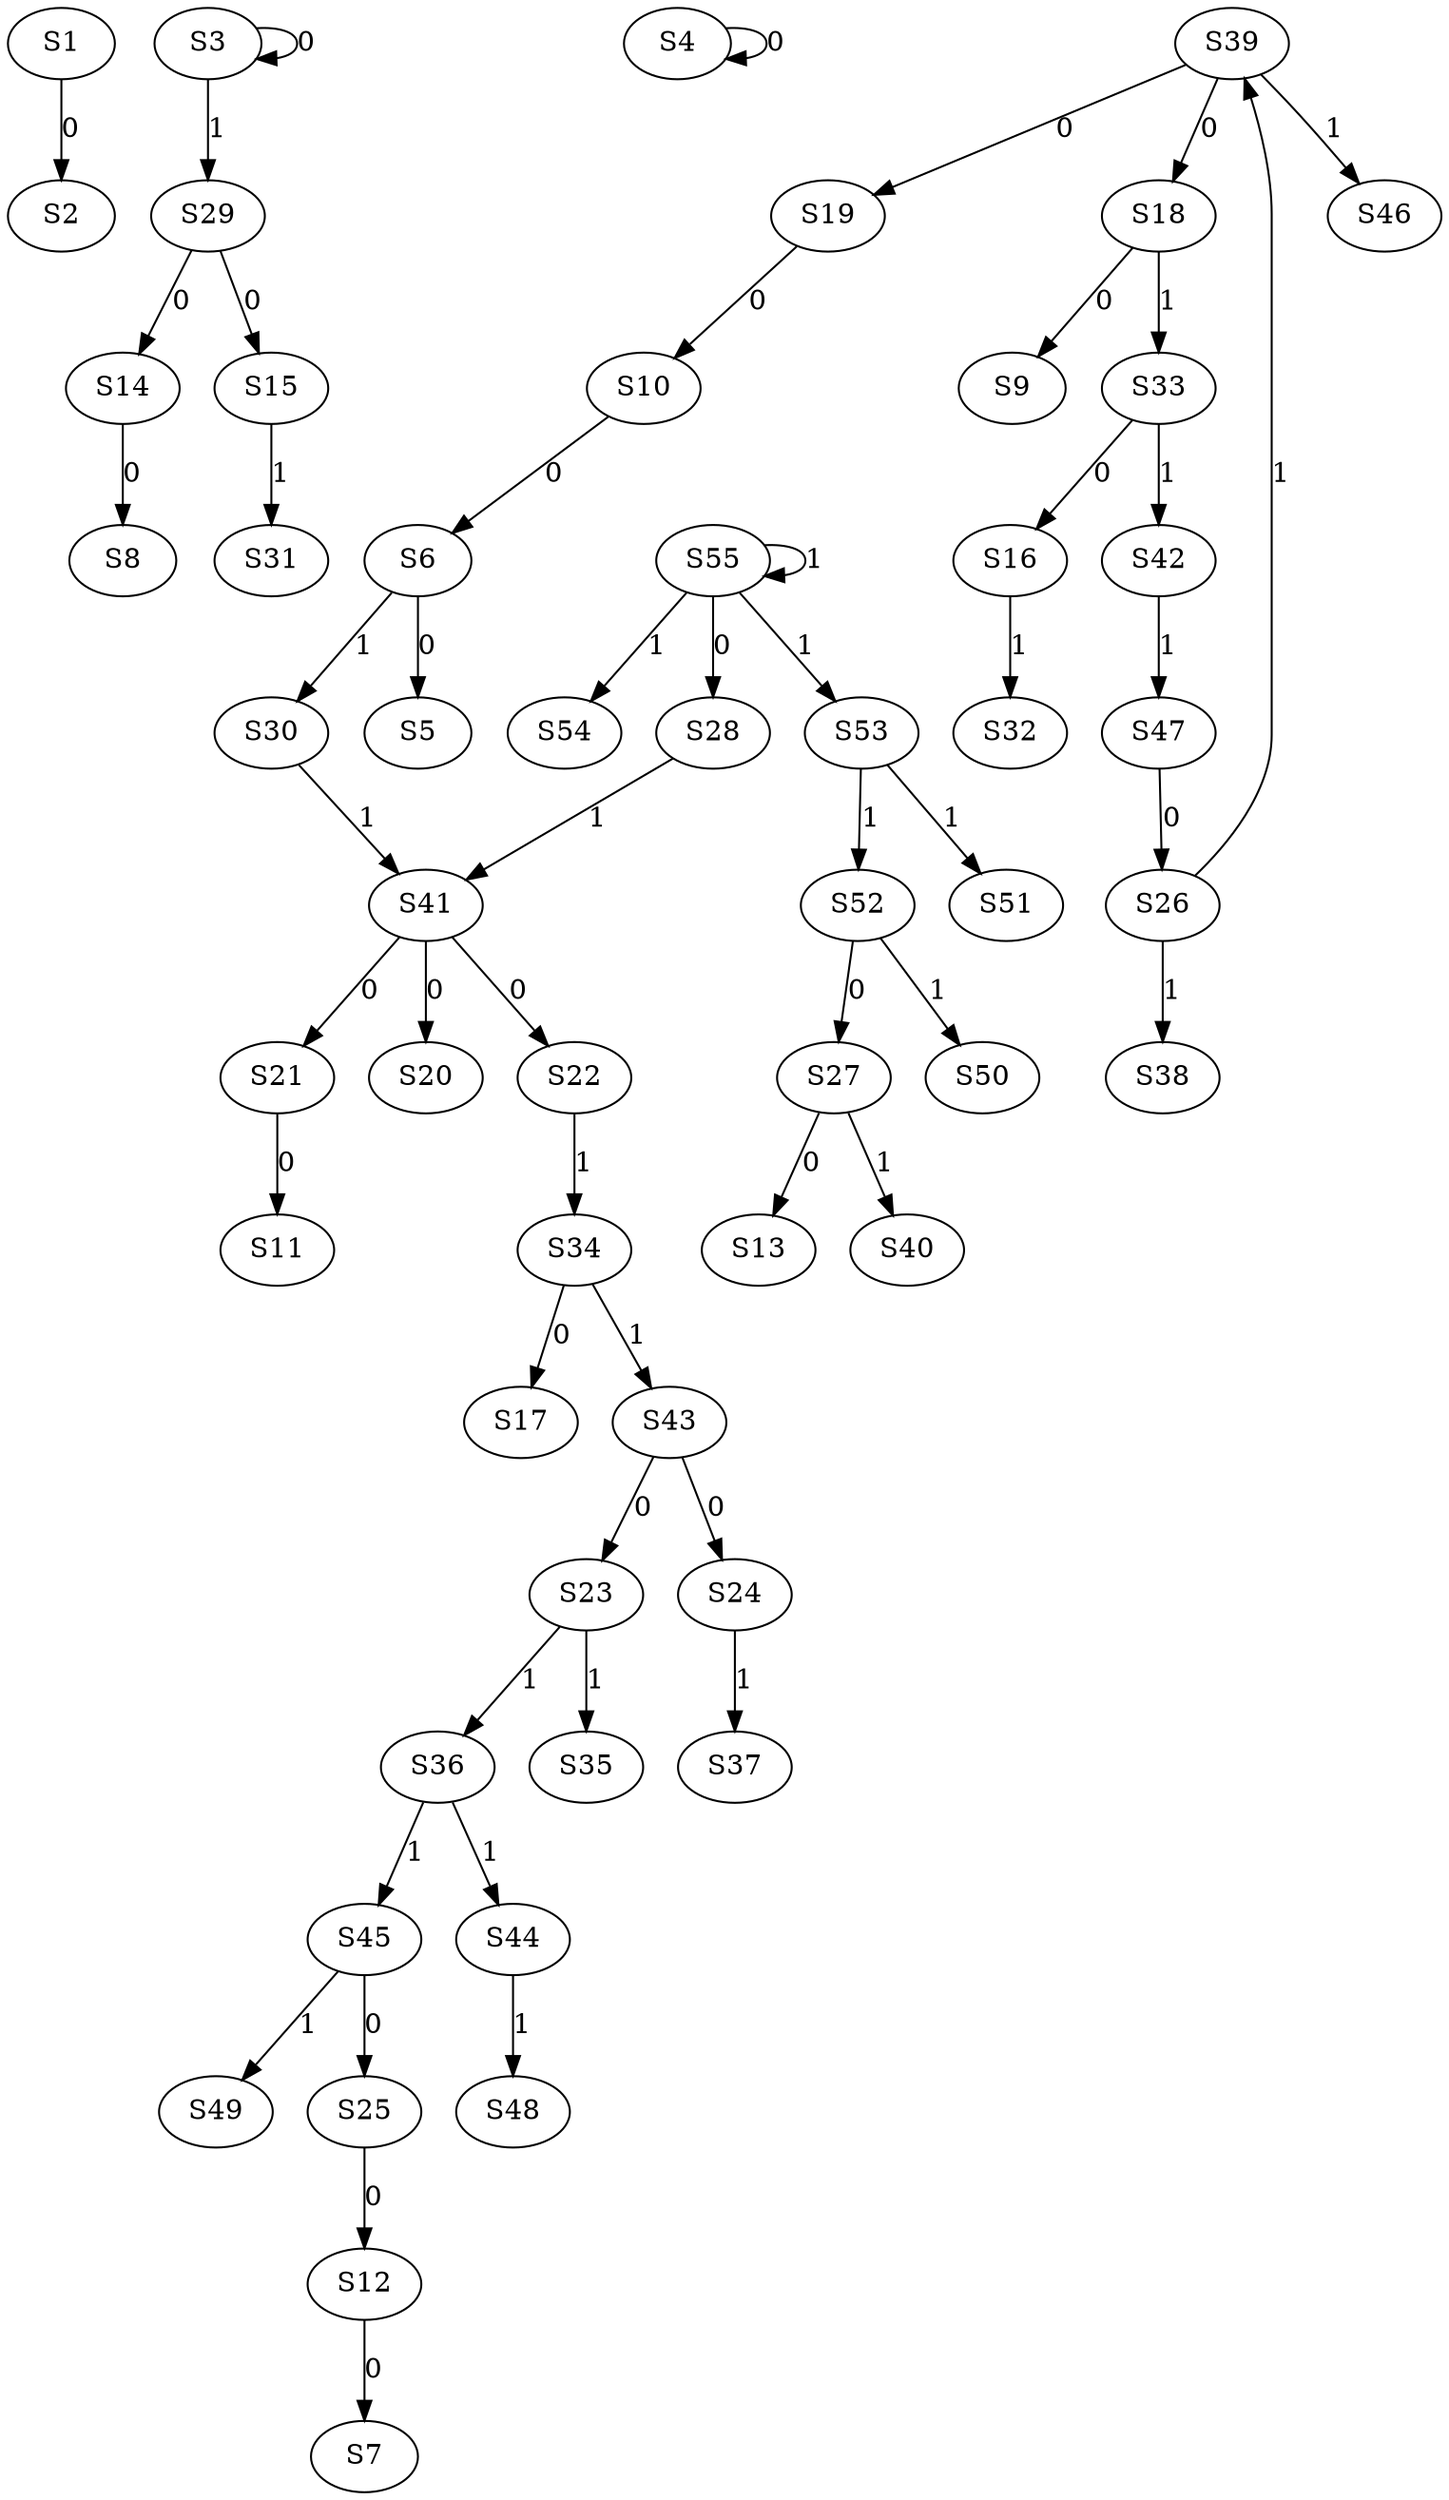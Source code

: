 strict digraph {
	S1 -> S2 [ label = 0 ];
	S3 -> S3 [ label = 0 ];
	S4 -> S4 [ label = 0 ];
	S6 -> S5 [ label = 0 ];
	S10 -> S6 [ label = 0 ];
	S12 -> S7 [ label = 0 ];
	S14 -> S8 [ label = 0 ];
	S18 -> S9 [ label = 0 ];
	S19 -> S10 [ label = 0 ];
	S21 -> S11 [ label = 0 ];
	S25 -> S12 [ label = 0 ];
	S27 -> S13 [ label = 0 ];
	S29 -> S14 [ label = 0 ];
	S29 -> S15 [ label = 0 ];
	S33 -> S16 [ label = 0 ];
	S34 -> S17 [ label = 0 ];
	S39 -> S18 [ label = 0 ];
	S39 -> S19 [ label = 0 ];
	S41 -> S20 [ label = 0 ];
	S41 -> S21 [ label = 0 ];
	S41 -> S22 [ label = 0 ];
	S43 -> S23 [ label = 0 ];
	S43 -> S24 [ label = 0 ];
	S45 -> S25 [ label = 0 ];
	S47 -> S26 [ label = 0 ];
	S52 -> S27 [ label = 0 ];
	S55 -> S28 [ label = 0 ];
	S3 -> S29 [ label = 1 ];
	S6 -> S30 [ label = 1 ];
	S15 -> S31 [ label = 1 ];
	S16 -> S32 [ label = 1 ];
	S18 -> S33 [ label = 1 ];
	S22 -> S34 [ label = 1 ];
	S23 -> S35 [ label = 1 ];
	S23 -> S36 [ label = 1 ];
	S24 -> S37 [ label = 1 ];
	S26 -> S38 [ label = 1 ];
	S26 -> S39 [ label = 1 ];
	S27 -> S40 [ label = 1 ];
	S30 -> S41 [ label = 1 ];
	S33 -> S42 [ label = 1 ];
	S34 -> S43 [ label = 1 ];
	S36 -> S44 [ label = 1 ];
	S36 -> S45 [ label = 1 ];
	S39 -> S46 [ label = 1 ];
	S42 -> S47 [ label = 1 ];
	S44 -> S48 [ label = 1 ];
	S45 -> S49 [ label = 1 ];
	S52 -> S50 [ label = 1 ];
	S53 -> S51 [ label = 1 ];
	S53 -> S52 [ label = 1 ];
	S55 -> S53 [ label = 1 ];
	S55 -> S54 [ label = 1 ];
	S55 -> S55 [ label = 1 ];
	S28 -> S41 [ label = 1 ];
}